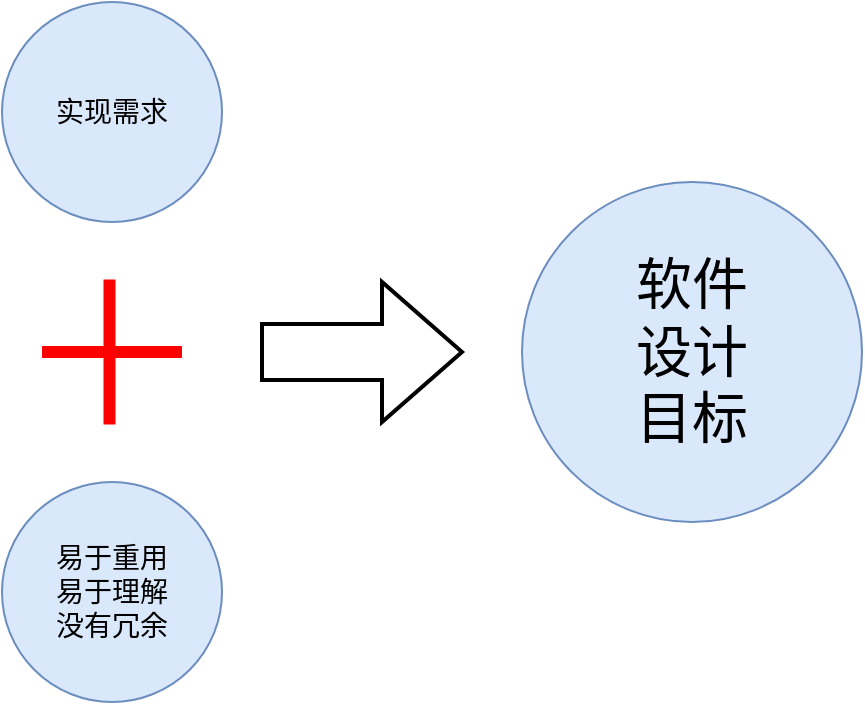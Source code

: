 <mxfile version="15.1.3" type="device"><diagram id="--23YLA23cHdXFdLQIcn" name="第 1 页"><mxGraphModel dx="1086" dy="806" grid="1" gridSize="10" guides="1" tooltips="1" connect="1" arrows="1" fold="1" page="1" pageScale="1" pageWidth="1169" pageHeight="1654" math="0" shadow="0"><root><mxCell id="0"/><mxCell id="1" parent="0"/><mxCell id="dsU7Fn8NGadiGT4k2Yzp-1" value="&lt;font style=&quot;font-size: 14px&quot;&gt;实现需求&lt;/font&gt;" style="ellipse;whiteSpace=wrap;html=1;aspect=fixed;fillColor=#dae8fc;strokeColor=#6c8ebf;" vertex="1" parent="1"><mxGeometry x="160" y="70" width="110" height="110" as="geometry"/></mxCell><mxCell id="dsU7Fn8NGadiGT4k2Yzp-2" value="&lt;font style=&quot;font-size: 14px&quot;&gt;易于重用&lt;br&gt;易于理解&lt;br&gt;没有冗余&lt;/font&gt;" style="ellipse;whiteSpace=wrap;html=1;aspect=fixed;fillColor=#dae8fc;strokeColor=#6c8ebf;" vertex="1" parent="1"><mxGeometry x="160" y="310" width="110" height="110" as="geometry"/></mxCell><mxCell id="dsU7Fn8NGadiGT4k2Yzp-3" value="&lt;font style=&quot;font-size: 28px&quot;&gt;软件&lt;br&gt;设计&lt;br&gt;目标&lt;/font&gt;" style="ellipse;whiteSpace=wrap;html=1;aspect=fixed;fillColor=#dae8fc;strokeColor=#6c8ebf;" vertex="1" parent="1"><mxGeometry x="420" y="160" width="170" height="170" as="geometry"/></mxCell><mxCell id="dsU7Fn8NGadiGT4k2Yzp-4" value="" style="verticalLabelPosition=bottom;verticalAlign=top;html=1;strokeWidth=2;shape=mxgraph.arrows2.arrow;dy=0.6;dx=40;notch=0;" vertex="1" parent="1"><mxGeometry x="290" y="210" width="100" height="70" as="geometry"/></mxCell><mxCell id="dsU7Fn8NGadiGT4k2Yzp-5" value="" style="shape=line;html=1;strokeWidth=6;strokeColor=#ff0000;rotation=-90;" vertex="1" parent="1"><mxGeometry x="177.5" y="240" width="72.5" height="10" as="geometry"/></mxCell><mxCell id="dsU7Fn8NGadiGT4k2Yzp-8" value="" style="shape=line;html=1;strokeWidth=6;strokeColor=#ff0000;rotation=0;" vertex="1" parent="1"><mxGeometry x="180" y="240" width="70" height="10" as="geometry"/></mxCell></root></mxGraphModel></diagram></mxfile>